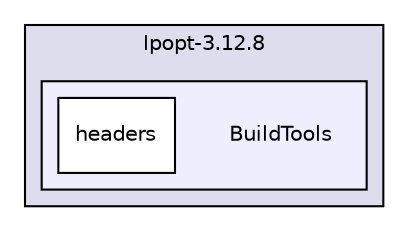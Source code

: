 digraph "data/Ipopt-3.12.8/BuildTools" {
  compound=true
  node [ fontsize="10", fontname="Helvetica"];
  edge [ labelfontsize="10", labelfontname="Helvetica"];
  subgraph clusterdir_f0d83093135db3e44f9c1fbf5f5fb322 {
    graph [ bgcolor="#ddddee", pencolor="black", label="Ipopt-3.12.8" fontname="Helvetica", fontsize="10", URL="dir_f0d83093135db3e44f9c1fbf5f5fb322.html"]
  subgraph clusterdir_6cd35041a0f1eaa69ac75b36abea9f4b {
    graph [ bgcolor="#eeeeff", pencolor="black", label="" URL="dir_6cd35041a0f1eaa69ac75b36abea9f4b.html"];
    dir_6cd35041a0f1eaa69ac75b36abea9f4b [shape=plaintext label="BuildTools"];
    dir_4a943e5f4e5c2019856df14a432e5292 [shape=box label="headers" color="black" fillcolor="white" style="filled" URL="dir_4a943e5f4e5c2019856df14a432e5292.html"];
  }
  }
}
